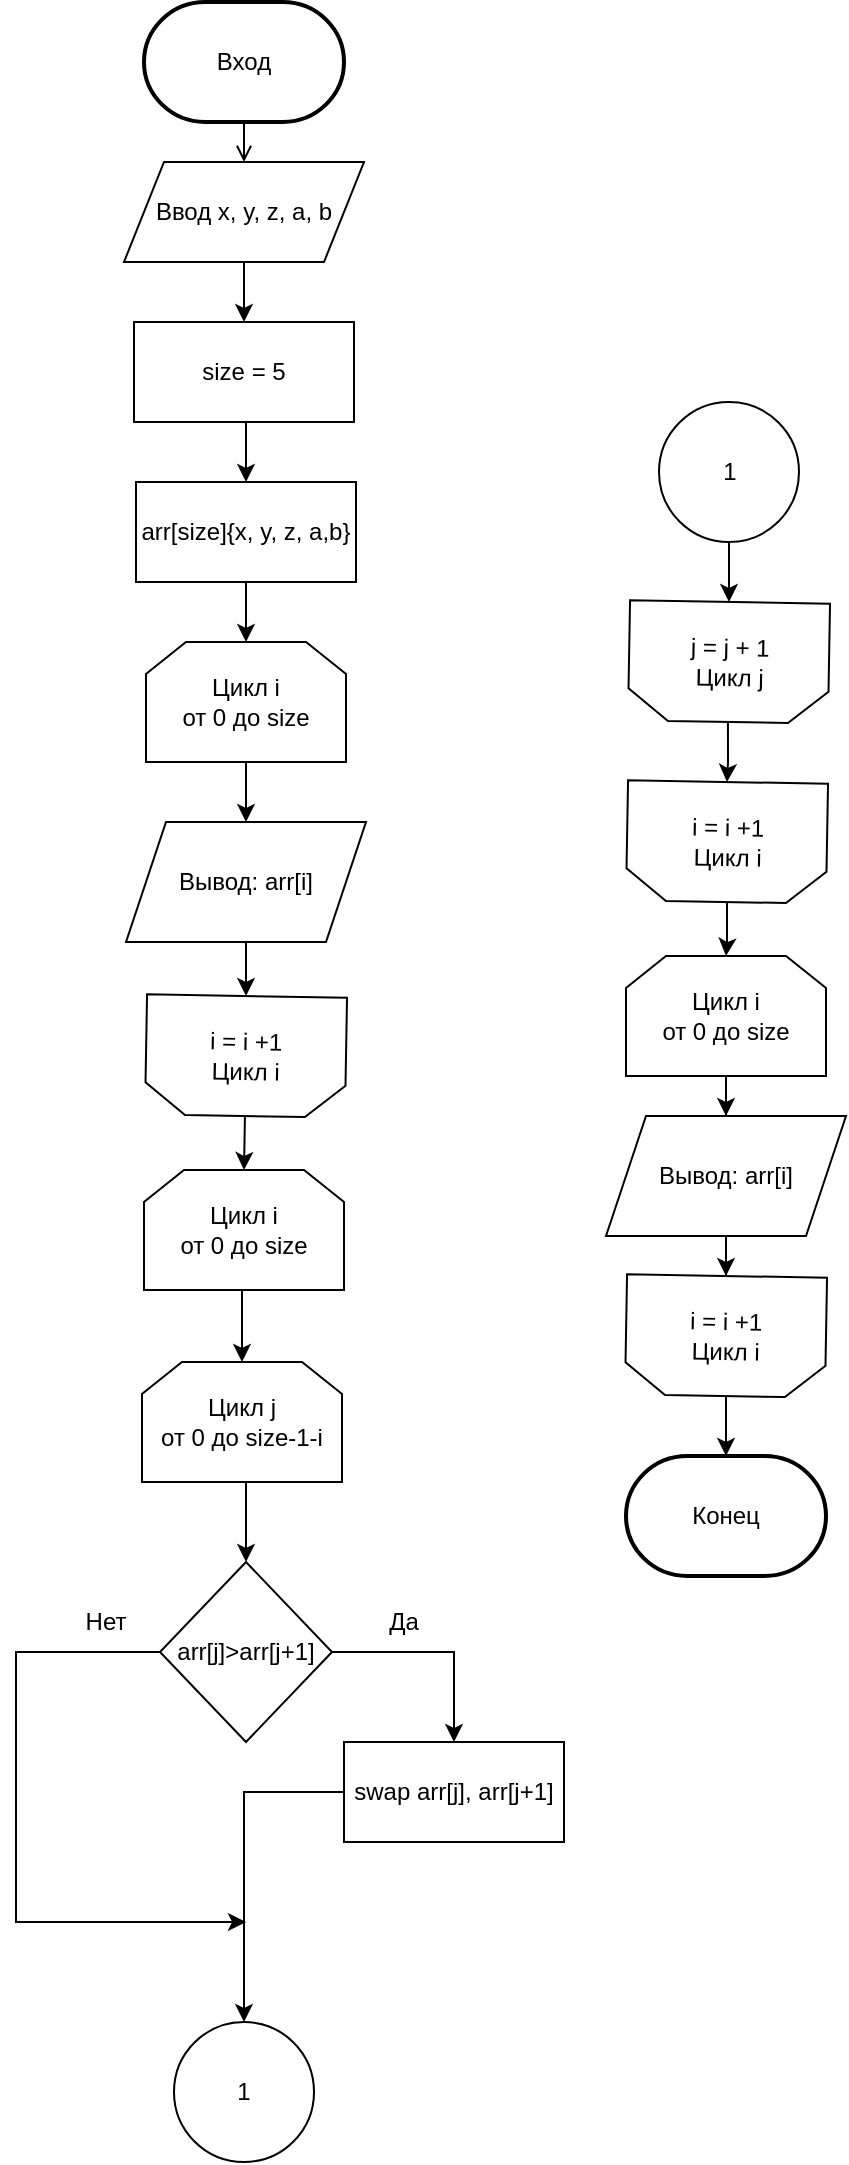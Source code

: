 <mxfile version="13.8.8" type="github">
  <diagram id="2XYw5rfrzcdDfsoRY1aY" name="Page-1">
    <mxGraphModel dx="2556" dy="2233" grid="1" gridSize="10" guides="1" tooltips="1" connect="1" arrows="1" fold="1" page="1" pageScale="1" pageWidth="827" pageHeight="1169" math="0" shadow="0">
      <root>
        <mxCell id="0" />
        <mxCell id="1" parent="0" />
        <mxCell id="bIGdx2mvvDFSyfbHBPX8-4" style="edgeStyle=orthogonalEdgeStyle;rounded=0;orthogonalLoop=1;jettySize=auto;html=1;exitX=0.5;exitY=1;exitDx=0;exitDy=0;exitPerimeter=0;entryX=0.5;entryY=0;entryDx=0;entryDy=0;endArrow=open;endFill=0;" parent="1" source="bIGdx2mvvDFSyfbHBPX8-2" target="bIGdx2mvvDFSyfbHBPX8-3" edge="1">
          <mxGeometry relative="1" as="geometry" />
        </mxCell>
        <mxCell id="bIGdx2mvvDFSyfbHBPX8-2" value="Вход" style="strokeWidth=2;html=1;shape=mxgraph.flowchart.terminator;whiteSpace=wrap;" parent="1" vertex="1">
          <mxGeometry x="364" width="100" height="60" as="geometry" />
        </mxCell>
        <mxCell id="6ItXaO5hQTMBj_1F8REH-46" style="edgeStyle=orthogonalEdgeStyle;rounded=0;orthogonalLoop=1;jettySize=auto;html=1;" edge="1" parent="1" source="bIGdx2mvvDFSyfbHBPX8-3" target="Si78nq0MEke1Vb-z9np_-1">
          <mxGeometry relative="1" as="geometry" />
        </mxCell>
        <mxCell id="bIGdx2mvvDFSyfbHBPX8-3" value="Ввод x, y, z, a, b" style="shape=parallelogram;perimeter=parallelogramPerimeter;whiteSpace=wrap;html=1;fixedSize=1;" parent="1" vertex="1">
          <mxGeometry x="354" y="80" width="120" height="50" as="geometry" />
        </mxCell>
        <mxCell id="bIGdx2mvvDFSyfbHBPX8-59" value="Конец" style="strokeWidth=2;html=1;shape=mxgraph.flowchart.terminator;whiteSpace=wrap;" parent="1" vertex="1">
          <mxGeometry x="605" y="727" width="100" height="60" as="geometry" />
        </mxCell>
        <mxCell id="6ItXaO5hQTMBj_1F8REH-2" style="edgeStyle=orthogonalEdgeStyle;rounded=0;orthogonalLoop=1;jettySize=auto;html=1;exitX=0.5;exitY=1;exitDx=0;exitDy=0;entryX=0.5;entryY=0;entryDx=0;entryDy=0;" edge="1" parent="1" source="Si78nq0MEke1Vb-z9np_-1" target="6ItXaO5hQTMBj_1F8REH-1">
          <mxGeometry relative="1" as="geometry" />
        </mxCell>
        <mxCell id="Si78nq0MEke1Vb-z9np_-1" value="size = 5" style="rounded=0;whiteSpace=wrap;html=1;" parent="1" vertex="1">
          <mxGeometry x="359" y="160" width="110" height="50" as="geometry" />
        </mxCell>
        <mxCell id="6ItXaO5hQTMBj_1F8REH-15" style="edgeStyle=orthogonalEdgeStyle;rounded=0;orthogonalLoop=1;jettySize=auto;html=1;exitX=0.5;exitY=1;exitDx=0;exitDy=0;entryX=0.5;entryY=0;entryDx=0;entryDy=0;" edge="1" parent="1" source="Si78nq0MEke1Vb-z9np_-4" target="6ItXaO5hQTMBj_1F8REH-14">
          <mxGeometry relative="1" as="geometry" />
        </mxCell>
        <mxCell id="Si78nq0MEke1Vb-z9np_-4" value="Цикл i&lt;br&gt;от 0 до size" style="shape=loopLimit;whiteSpace=wrap;html=1;" parent="1" vertex="1">
          <mxGeometry x="364" y="584" width="100" height="60" as="geometry" />
        </mxCell>
        <mxCell id="6ItXaO5hQTMBj_1F8REH-57" style="edgeStyle=orthogonalEdgeStyle;rounded=0;orthogonalLoop=1;jettySize=auto;html=1;" edge="1" parent="1" source="Si78nq0MEke1Vb-z9np_-10" target="6ItXaO5hQTMBj_1F8REH-5">
          <mxGeometry relative="1" as="geometry" />
        </mxCell>
        <mxCell id="Si78nq0MEke1Vb-z9np_-10" value="Цикл i&lt;br&gt;от 0 до size" style="shape=loopLimit;whiteSpace=wrap;html=1;" parent="1" vertex="1">
          <mxGeometry x="365" y="320" width="100" height="60" as="geometry" />
        </mxCell>
        <mxCell id="6ItXaO5hQTMBj_1F8REH-58" style="edgeStyle=orthogonalEdgeStyle;rounded=0;orthogonalLoop=1;jettySize=auto;html=1;entryX=0.5;entryY=0;entryDx=0;entryDy=0;" edge="1" parent="1" source="Si78nq0MEke1Vb-z9np_-14" target="6ItXaO5hQTMBj_1F8REH-35">
          <mxGeometry relative="1" as="geometry" />
        </mxCell>
        <mxCell id="Si78nq0MEke1Vb-z9np_-14" value="swap arr[j], arr[j+1]" style="rounded=0;whiteSpace=wrap;html=1;" parent="1" vertex="1">
          <mxGeometry x="464" y="870" width="110" height="50" as="geometry" />
        </mxCell>
        <mxCell id="6ItXaO5hQTMBj_1F8REH-4" style="edgeStyle=orthogonalEdgeStyle;rounded=0;orthogonalLoop=1;jettySize=auto;html=1;exitX=0.5;exitY=1;exitDx=0;exitDy=0;entryX=0.5;entryY=0;entryDx=0;entryDy=0;" edge="1" parent="1" source="6ItXaO5hQTMBj_1F8REH-1" target="Si78nq0MEke1Vb-z9np_-10">
          <mxGeometry relative="1" as="geometry" />
        </mxCell>
        <mxCell id="6ItXaO5hQTMBj_1F8REH-1" value="arr[size]{x, y, z, a,b}" style="rounded=0;whiteSpace=wrap;html=1;" vertex="1" parent="1">
          <mxGeometry x="360" y="240" width="110" height="50" as="geometry" />
        </mxCell>
        <mxCell id="6ItXaO5hQTMBj_1F8REH-12" style="edgeStyle=orthogonalEdgeStyle;rounded=0;orthogonalLoop=1;jettySize=auto;html=1;" edge="1" parent="1" source="6ItXaO5hQTMBj_1F8REH-5" target="6ItXaO5hQTMBj_1F8REH-8">
          <mxGeometry relative="1" as="geometry" />
        </mxCell>
        <mxCell id="6ItXaO5hQTMBj_1F8REH-5" value="Вывод: arr[i]" style="shape=parallelogram;perimeter=parallelogramPerimeter;whiteSpace=wrap;html=1;fixedSize=1;" vertex="1" parent="1">
          <mxGeometry x="355" y="410" width="120" height="60" as="geometry" />
        </mxCell>
        <mxCell id="6ItXaO5hQTMBj_1F8REH-13" style="edgeStyle=orthogonalEdgeStyle;rounded=0;orthogonalLoop=1;jettySize=auto;html=1;exitX=0.5;exitY=1;exitDx=0;exitDy=0;entryX=0.5;entryY=0;entryDx=0;entryDy=0;" edge="1" parent="1" source="6ItXaO5hQTMBj_1F8REH-8" target="Si78nq0MEke1Vb-z9np_-4">
          <mxGeometry relative="1" as="geometry" />
        </mxCell>
        <mxCell id="6ItXaO5hQTMBj_1F8REH-8" value="i = i +1&lt;br&gt;Цикл i" style="shape=loopLimit;whiteSpace=wrap;html=1;rotation=1;flipV=1;" vertex="1" parent="1">
          <mxGeometry x="365" y="497" width="100" height="60" as="geometry" />
        </mxCell>
        <mxCell id="6ItXaO5hQTMBj_1F8REH-23" style="edgeStyle=orthogonalEdgeStyle;rounded=0;orthogonalLoop=1;jettySize=auto;html=1;exitX=0.5;exitY=1;exitDx=0;exitDy=0;entryX=0;entryY=0.5;entryDx=0;entryDy=0;" edge="1" parent="1" target="6ItXaO5hQTMBj_1F8REH-21">
          <mxGeometry relative="1" as="geometry">
            <mxPoint x="414" y="807" as="sourcePoint" />
          </mxGeometry>
        </mxCell>
        <mxCell id="6ItXaO5hQTMBj_1F8REH-56" style="edgeStyle=orthogonalEdgeStyle;rounded=0;orthogonalLoop=1;jettySize=auto;html=1;" edge="1" parent="1" source="6ItXaO5hQTMBj_1F8REH-14" target="6ItXaO5hQTMBj_1F8REH-21">
          <mxGeometry relative="1" as="geometry">
            <Array as="points">
              <mxPoint x="415" y="750" />
              <mxPoint x="415" y="750" />
            </Array>
          </mxGeometry>
        </mxCell>
        <mxCell id="6ItXaO5hQTMBj_1F8REH-14" value="Цикл j&lt;br&gt;от 0 до size-1-i" style="shape=loopLimit;whiteSpace=wrap;html=1;" vertex="1" parent="1">
          <mxGeometry x="363" y="680" width="100" height="60" as="geometry" />
        </mxCell>
        <mxCell id="6ItXaO5hQTMBj_1F8REH-24" style="edgeStyle=orthogonalEdgeStyle;rounded=0;orthogonalLoop=1;jettySize=auto;html=1;exitX=0.5;exitY=0;exitDx=0;exitDy=0;entryX=0.5;entryY=0;entryDx=0;entryDy=0;" edge="1" parent="1" source="6ItXaO5hQTMBj_1F8REH-21" target="Si78nq0MEke1Vb-z9np_-14">
          <mxGeometry relative="1" as="geometry" />
        </mxCell>
        <mxCell id="6ItXaO5hQTMBj_1F8REH-27" style="edgeStyle=orthogonalEdgeStyle;rounded=0;orthogonalLoop=1;jettySize=auto;html=1;exitX=0.5;exitY=1;exitDx=0;exitDy=0;" edge="1" parent="1" source="6ItXaO5hQTMBj_1F8REH-21">
          <mxGeometry relative="1" as="geometry">
            <mxPoint x="415" y="960" as="targetPoint" />
            <Array as="points">
              <mxPoint x="300" y="825" />
              <mxPoint x="300" y="960" />
            </Array>
          </mxGeometry>
        </mxCell>
        <mxCell id="6ItXaO5hQTMBj_1F8REH-21" value="arr[j]&amp;gt;arr[j+1]" style="rhombus;whiteSpace=wrap;html=1;direction=south;" vertex="1" parent="1">
          <mxGeometry x="372" y="780" width="86" height="90" as="geometry" />
        </mxCell>
        <mxCell id="6ItXaO5hQTMBj_1F8REH-28" value="Нет" style="text;html=1;strokeColor=none;fillColor=none;align=center;verticalAlign=middle;whiteSpace=wrap;rounded=0;" vertex="1" parent="1">
          <mxGeometry x="325" y="800" width="40" height="20" as="geometry" />
        </mxCell>
        <mxCell id="6ItXaO5hQTMBj_1F8REH-29" value="Да" style="text;html=1;strokeColor=none;fillColor=none;align=center;verticalAlign=middle;whiteSpace=wrap;rounded=0;" vertex="1" parent="1">
          <mxGeometry x="474" y="800" width="40" height="20" as="geometry" />
        </mxCell>
        <mxCell id="6ItXaO5hQTMBj_1F8REH-35" value="1" style="ellipse;whiteSpace=wrap;html=1;aspect=fixed;" vertex="1" parent="1">
          <mxGeometry x="379" y="1010" width="70" height="70" as="geometry" />
        </mxCell>
        <mxCell id="6ItXaO5hQTMBj_1F8REH-55" style="edgeStyle=orthogonalEdgeStyle;rounded=0;orthogonalLoop=1;jettySize=auto;html=1;" edge="1" parent="1" source="6ItXaO5hQTMBj_1F8REH-37" target="6ItXaO5hQTMBj_1F8REH-52">
          <mxGeometry relative="1" as="geometry" />
        </mxCell>
        <mxCell id="6ItXaO5hQTMBj_1F8REH-37" value="1" style="ellipse;whiteSpace=wrap;html=1;aspect=fixed;" vertex="1" parent="1">
          <mxGeometry x="621.5" y="200" width="70" height="70" as="geometry" />
        </mxCell>
        <mxCell id="6ItXaO5hQTMBj_1F8REH-38" style="edgeStyle=orthogonalEdgeStyle;rounded=0;orthogonalLoop=1;jettySize=auto;html=1;exitX=0.5;exitY=1;exitDx=0;exitDy=0;" edge="1" parent="1" source="6ItXaO5hQTMBj_1F8REH-39" target="6ItXaO5hQTMBj_1F8REH-41">
          <mxGeometry relative="1" as="geometry" />
        </mxCell>
        <mxCell id="6ItXaO5hQTMBj_1F8REH-39" value="Цикл i&lt;br&gt;от 0 до size" style="shape=loopLimit;whiteSpace=wrap;html=1;" vertex="1" parent="1">
          <mxGeometry x="605" y="477" width="100" height="60" as="geometry" />
        </mxCell>
        <mxCell id="6ItXaO5hQTMBj_1F8REH-40" style="edgeStyle=orthogonalEdgeStyle;rounded=0;orthogonalLoop=1;jettySize=auto;html=1;" edge="1" parent="1" source="6ItXaO5hQTMBj_1F8REH-41" target="6ItXaO5hQTMBj_1F8REH-42">
          <mxGeometry relative="1" as="geometry" />
        </mxCell>
        <mxCell id="6ItXaO5hQTMBj_1F8REH-41" value="Вывод: arr[i]" style="shape=parallelogram;perimeter=parallelogramPerimeter;whiteSpace=wrap;html=1;fixedSize=1;" vertex="1" parent="1">
          <mxGeometry x="595" y="557" width="120" height="60" as="geometry" />
        </mxCell>
        <mxCell id="6ItXaO5hQTMBj_1F8REH-45" style="edgeStyle=orthogonalEdgeStyle;rounded=0;orthogonalLoop=1;jettySize=auto;html=1;entryX=0.5;entryY=0;entryDx=0;entryDy=0;entryPerimeter=0;" edge="1" parent="1" source="6ItXaO5hQTMBj_1F8REH-42" target="bIGdx2mvvDFSyfbHBPX8-59">
          <mxGeometry relative="1" as="geometry" />
        </mxCell>
        <mxCell id="6ItXaO5hQTMBj_1F8REH-42" value="i = i +1&lt;br&gt;Цикл i" style="shape=loopLimit;whiteSpace=wrap;html=1;rotation=1;flipV=1;" vertex="1" parent="1">
          <mxGeometry x="605" y="637" width="100" height="60" as="geometry" />
        </mxCell>
        <mxCell id="6ItXaO5hQTMBj_1F8REH-53" style="edgeStyle=orthogonalEdgeStyle;rounded=0;orthogonalLoop=1;jettySize=auto;html=1;" edge="1" parent="1" source="6ItXaO5hQTMBj_1F8REH-50" target="6ItXaO5hQTMBj_1F8REH-39">
          <mxGeometry relative="1" as="geometry" />
        </mxCell>
        <mxCell id="6ItXaO5hQTMBj_1F8REH-50" value="i = i +1&lt;br&gt;Цикл i" style="shape=loopLimit;whiteSpace=wrap;html=1;rotation=1;flipV=1;" vertex="1" parent="1">
          <mxGeometry x="605.5" y="390" width="100" height="60" as="geometry" />
        </mxCell>
        <mxCell id="6ItXaO5hQTMBj_1F8REH-51" style="edgeStyle=orthogonalEdgeStyle;rounded=0;orthogonalLoop=1;jettySize=auto;html=1;exitX=0.5;exitY=1;exitDx=0;exitDy=0;" edge="1" parent="1" source="6ItXaO5hQTMBj_1F8REH-52" target="6ItXaO5hQTMBj_1F8REH-50">
          <mxGeometry relative="1" as="geometry">
            <Array as="points">
              <mxPoint x="655.5" y="380" />
              <mxPoint x="655.5" y="380" />
            </Array>
          </mxGeometry>
        </mxCell>
        <mxCell id="6ItXaO5hQTMBj_1F8REH-52" value="j = j + 1&lt;br&gt;Цикл j" style="shape=loopLimit;whiteSpace=wrap;html=1;rotation=1;flipV=1;" vertex="1" parent="1">
          <mxGeometry x="606.5" y="300" width="100" height="60" as="geometry" />
        </mxCell>
      </root>
    </mxGraphModel>
  </diagram>
</mxfile>
